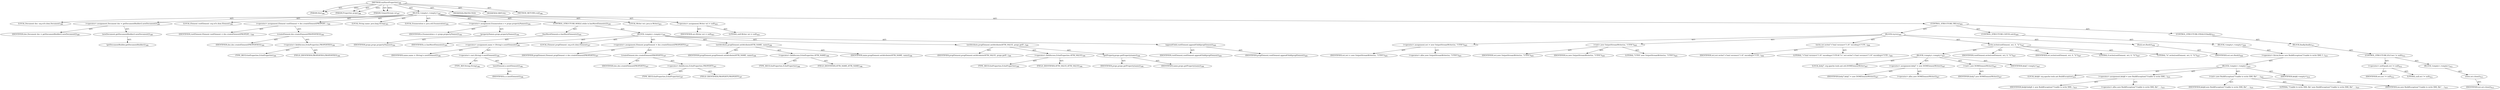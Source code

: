 digraph "xmlSaveProperties" {  
"111669149706" [label = <(METHOD,xmlSaveProperties)<SUB>386</SUB>> ]
"115964117011" [label = <(PARAM,this)<SUB>386</SUB>> ]
"115964117012" [label = <(PARAM,Properties props)<SUB>386</SUB>> ]
"115964117013" [label = <(PARAM,OutputStream os)<SUB>387</SUB>> ]
"25769803834" [label = <(BLOCK,&lt;empty&gt;,&lt;empty&gt;)<SUB>387</SUB>> ]
"94489280536" [label = <(LOCAL,Document doc: org.w3c.dom.Document)<SUB>389</SUB>> ]
"30064771256" [label = <(&lt;operator&gt;.assignment,Document doc = getDocumentBuilder().newDocument())<SUB>389</SUB>> ]
"68719476907" [label = <(IDENTIFIER,doc,Document doc = getDocumentBuilder().newDocument())<SUB>389</SUB>> ]
"30064771257" [label = <(newDocument,getDocumentBuilder().newDocument())<SUB>389</SUB>> ]
"30064771258" [label = <(getDocumentBuilder,getDocumentBuilder())<SUB>389</SUB>> ]
"94489280537" [label = <(LOCAL,Element rootElement: org.w3c.dom.Element)<SUB>390</SUB>> ]
"30064771259" [label = <(&lt;operator&gt;.assignment,Element rootElement = doc.createElement(PROPERT...)<SUB>390</SUB>> ]
"68719476908" [label = <(IDENTIFIER,rootElement,Element rootElement = doc.createElement(PROPERT...)<SUB>390</SUB>> ]
"30064771260" [label = <(createElement,doc.createElement(PROPERTIES))<SUB>390</SUB>> ]
"68719476909" [label = <(IDENTIFIER,doc,doc.createElement(PROPERTIES))<SUB>390</SUB>> ]
"30064771261" [label = <(&lt;operator&gt;.fieldAccess,EchoProperties.PROPERTIES)<SUB>390</SUB>> ]
"180388626433" [label = <(TYPE_REF,EchoProperties,EchoProperties)<SUB>390</SUB>> ]
"55834574889" [label = <(FIELD_IDENTIFIER,PROPERTIES,PROPERTIES)<SUB>390</SUB>> ]
"94489280538" [label = <(LOCAL,String name: java.lang.String)<SUB>393</SUB>> ]
"94489280539" [label = <(LOCAL,Enumeration e: java.util.Enumeration)<SUB>394</SUB>> ]
"30064771262" [label = <(&lt;operator&gt;.assignment,Enumeration e = props.propertyNames())<SUB>394</SUB>> ]
"68719476910" [label = <(IDENTIFIER,e,Enumeration e = props.propertyNames())<SUB>394</SUB>> ]
"30064771263" [label = <(propertyNames,props.propertyNames())<SUB>394</SUB>> ]
"68719476911" [label = <(IDENTIFIER,props,props.propertyNames())<SUB>394</SUB>> ]
"47244640297" [label = <(CONTROL_STRUCTURE,WHILE,while (e.hasMoreElements()))<SUB>395</SUB>> ]
"30064771264" [label = <(hasMoreElements,e.hasMoreElements())<SUB>395</SUB>> ]
"68719476912" [label = <(IDENTIFIER,e,e.hasMoreElements())<SUB>395</SUB>> ]
"25769803835" [label = <(BLOCK,&lt;empty&gt;,&lt;empty&gt;)<SUB>395</SUB>> ]
"30064771265" [label = <(&lt;operator&gt;.assignment,name = (String) e.nextElement())<SUB>396</SUB>> ]
"68719476913" [label = <(IDENTIFIER,name,name = (String) e.nextElement())<SUB>396</SUB>> ]
"30064771266" [label = <(&lt;operator&gt;.cast,(String) e.nextElement())<SUB>396</SUB>> ]
"180388626434" [label = <(TYPE_REF,String,String)<SUB>396</SUB>> ]
"30064771267" [label = <(nextElement,e.nextElement())<SUB>396</SUB>> ]
"68719476914" [label = <(IDENTIFIER,e,e.nextElement())<SUB>396</SUB>> ]
"94489280540" [label = <(LOCAL,Element propElement: org.w3c.dom.Element)<SUB>397</SUB>> ]
"30064771268" [label = <(&lt;operator&gt;.assignment,Element propElement = doc.createElement(PROPERTY))<SUB>397</SUB>> ]
"68719476915" [label = <(IDENTIFIER,propElement,Element propElement = doc.createElement(PROPERTY))<SUB>397</SUB>> ]
"30064771269" [label = <(createElement,doc.createElement(PROPERTY))<SUB>397</SUB>> ]
"68719476916" [label = <(IDENTIFIER,doc,doc.createElement(PROPERTY))<SUB>397</SUB>> ]
"30064771270" [label = <(&lt;operator&gt;.fieldAccess,EchoProperties.PROPERTY)<SUB>397</SUB>> ]
"180388626435" [label = <(TYPE_REF,EchoProperties,EchoProperties)<SUB>397</SUB>> ]
"55834574890" [label = <(FIELD_IDENTIFIER,PROPERTY,PROPERTY)<SUB>397</SUB>> ]
"30064771271" [label = <(setAttribute,propElement.setAttribute(ATTR_NAME, name))<SUB>398</SUB>> ]
"68719476917" [label = <(IDENTIFIER,propElement,propElement.setAttribute(ATTR_NAME, name))<SUB>398</SUB>> ]
"30064771272" [label = <(&lt;operator&gt;.fieldAccess,EchoProperties.ATTR_NAME)<SUB>398</SUB>> ]
"180388626436" [label = <(TYPE_REF,EchoProperties,EchoProperties)<SUB>398</SUB>> ]
"55834574891" [label = <(FIELD_IDENTIFIER,ATTR_NAME,ATTR_NAME)<SUB>398</SUB>> ]
"68719476918" [label = <(IDENTIFIER,name,propElement.setAttribute(ATTR_NAME, name))<SUB>398</SUB>> ]
"30064771273" [label = <(setAttribute,propElement.setAttribute(ATTR_VALUE, props.getP...)<SUB>399</SUB>> ]
"68719476919" [label = <(IDENTIFIER,propElement,propElement.setAttribute(ATTR_VALUE, props.getP...)<SUB>399</SUB>> ]
"30064771274" [label = <(&lt;operator&gt;.fieldAccess,EchoProperties.ATTR_VALUE)<SUB>399</SUB>> ]
"180388626437" [label = <(TYPE_REF,EchoProperties,EchoProperties)<SUB>399</SUB>> ]
"55834574892" [label = <(FIELD_IDENTIFIER,ATTR_VALUE,ATTR_VALUE)<SUB>399</SUB>> ]
"30064771275" [label = <(getProperty,props.getProperty(name))<SUB>399</SUB>> ]
"68719476920" [label = <(IDENTIFIER,props,props.getProperty(name))<SUB>399</SUB>> ]
"68719476921" [label = <(IDENTIFIER,name,props.getProperty(name))<SUB>399</SUB>> ]
"30064771276" [label = <(appendChild,rootElement.appendChild(propElement))<SUB>400</SUB>> ]
"68719476922" [label = <(IDENTIFIER,rootElement,rootElement.appendChild(propElement))<SUB>400</SUB>> ]
"68719476923" [label = <(IDENTIFIER,propElement,rootElement.appendChild(propElement))<SUB>400</SUB>> ]
"94489280541" [label = <(LOCAL,Writer wri: java.io.Writer)<SUB>403</SUB>> ]
"30064771277" [label = <(&lt;operator&gt;.assignment,Writer wri = null)<SUB>403</SUB>> ]
"68719476924" [label = <(IDENTIFIER,wri,Writer wri = null)<SUB>403</SUB>> ]
"90194313235" [label = <(LITERAL,null,Writer wri = null)<SUB>403</SUB>> ]
"47244640298" [label = <(CONTROL_STRUCTURE,TRY,try)<SUB>404</SUB>> ]
"25769803836" [label = <(BLOCK,try,try)<SUB>404</SUB>> ]
"30064771278" [label = <(&lt;operator&gt;.assignment,wri = new OutputStreamWriter(os, &quot;UTF8&quot;))<SUB>405</SUB>> ]
"68719476925" [label = <(IDENTIFIER,wri,wri = new OutputStreamWriter(os, &quot;UTF8&quot;))<SUB>405</SUB>> ]
"30064771279" [label = <(&lt;operator&gt;.alloc,new OutputStreamWriter(os, &quot;UTF8&quot;))<SUB>405</SUB>> ]
"30064771280" [label = <(&lt;init&gt;,new OutputStreamWriter(os, &quot;UTF8&quot;))<SUB>405</SUB>> ]
"68719476926" [label = <(IDENTIFIER,wri,new OutputStreamWriter(os, &quot;UTF8&quot;))<SUB>405</SUB>> ]
"68719476927" [label = <(IDENTIFIER,os,new OutputStreamWriter(os, &quot;UTF8&quot;))<SUB>405</SUB>> ]
"90194313236" [label = <(LITERAL,&quot;UTF8&quot;,new OutputStreamWriter(os, &quot;UTF8&quot;))<SUB>405</SUB>> ]
"30064771281" [label = <(write,wri.write(&quot;&lt;?xml version=\&quot;1.0\&quot; encoding=\&quot;UTF...)<SUB>406</SUB>> ]
"68719476928" [label = <(IDENTIFIER,wri,wri.write(&quot;&lt;?xml version=\&quot;1.0\&quot; encoding=\&quot;UTF...)<SUB>406</SUB>> ]
"90194313237" [label = <(LITERAL,&quot;&lt;?xml version=\&quot;1.0\&quot; encoding=\&quot;UTF-8\&quot;?&gt;&quot;,wri.write(&quot;&lt;?xml version=\&quot;1.0\&quot; encoding=\&quot;UTF...)<SUB>406</SUB>> ]
"30064771282" [label = <(write,write(rootElement, wri, 0, &quot;\t&quot;))<SUB>407</SUB>> ]
"25769803837" [label = <(BLOCK,&lt;empty&gt;,&lt;empty&gt;)<SUB>407</SUB>> ]
"94489280542" [label = <(LOCAL,$obj7: org.apache.tools.ant.util.DOMElementWriter)<SUB>407</SUB>> ]
"30064771283" [label = <(&lt;operator&gt;.assignment,$obj7 = new DOMElementWriter())<SUB>407</SUB>> ]
"68719476929" [label = <(IDENTIFIER,$obj7,$obj7 = new DOMElementWriter())<SUB>407</SUB>> ]
"30064771284" [label = <(&lt;operator&gt;.alloc,new DOMElementWriter())<SUB>407</SUB>> ]
"30064771285" [label = <(&lt;init&gt;,new DOMElementWriter())<SUB>407</SUB>> ]
"68719476930" [label = <(IDENTIFIER,$obj7,new DOMElementWriter())<SUB>407</SUB>> ]
"68719476931" [label = <(IDENTIFIER,$obj7,&lt;empty&gt;)<SUB>407</SUB>> ]
"68719476932" [label = <(IDENTIFIER,rootElement,write(rootElement, wri, 0, &quot;\t&quot;))<SUB>407</SUB>> ]
"68719476933" [label = <(IDENTIFIER,wri,write(rootElement, wri, 0, &quot;\t&quot;))<SUB>407</SUB>> ]
"90194313238" [label = <(LITERAL,0,write(rootElement, wri, 0, &quot;\t&quot;))<SUB>407</SUB>> ]
"90194313239" [label = <(LITERAL,&quot;\t&quot;,write(rootElement, wri, 0, &quot;\t&quot;))<SUB>407</SUB>> ]
"30064771286" [label = <(flush,wri.flush())<SUB>408</SUB>> ]
"68719476934" [label = <(IDENTIFIER,wri,wri.flush())<SUB>408</SUB>> ]
"47244640299" [label = <(CONTROL_STRUCTURE,CATCH,catch)<SUB>409</SUB>> ]
"25769803838" [label = <(BLOCK,&lt;empty&gt;,&lt;empty&gt;)<SUB>409</SUB>> ]
"30064771287" [label = <(&lt;operator&gt;.throw,throw new BuildException(&quot;Unable to write XML f...)<SUB>410</SUB>> ]
"25769803839" [label = <(BLOCK,&lt;empty&gt;,&lt;empty&gt;)<SUB>410</SUB>> ]
"94489280543" [label = <(LOCAL,$obj8: org.apache.tools.ant.BuildException)<SUB>410</SUB>> ]
"30064771288" [label = <(&lt;operator&gt;.assignment,$obj8 = new BuildException(&quot;Unable to write XML...)<SUB>410</SUB>> ]
"68719476935" [label = <(IDENTIFIER,$obj8,$obj8 = new BuildException(&quot;Unable to write XML...)<SUB>410</SUB>> ]
"30064771289" [label = <(&lt;operator&gt;.alloc,new BuildException(&quot;Unable to write XML file&quot;, ...)<SUB>410</SUB>> ]
"30064771290" [label = <(&lt;init&gt;,new BuildException(&quot;Unable to write XML file&quot;, ...)<SUB>410</SUB>> ]
"68719476936" [label = <(IDENTIFIER,$obj8,new BuildException(&quot;Unable to write XML file&quot;, ...)<SUB>410</SUB>> ]
"90194313240" [label = <(LITERAL,&quot;Unable to write XML file&quot;,new BuildException(&quot;Unable to write XML file&quot;, ...)<SUB>410</SUB>> ]
"68719476937" [label = <(IDENTIFIER,ioe,new BuildException(&quot;Unable to write XML file&quot;, ...)<SUB>410</SUB>> ]
"68719476938" [label = <(IDENTIFIER,$obj8,&lt;empty&gt;)<SUB>410</SUB>> ]
"47244640300" [label = <(CONTROL_STRUCTURE,FINALLY,finally)<SUB>411</SUB>> ]
"25769803840" [label = <(BLOCK,finally,finally)<SUB>411</SUB>> ]
"47244640301" [label = <(CONTROL_STRUCTURE,IF,if (wri != null))<SUB>412</SUB>> ]
"30064771291" [label = <(&lt;operator&gt;.notEquals,wri != null)<SUB>412</SUB>> ]
"68719476939" [label = <(IDENTIFIER,wri,wri != null)<SUB>412</SUB>> ]
"90194313241" [label = <(LITERAL,null,wri != null)<SUB>412</SUB>> ]
"25769803841" [label = <(BLOCK,&lt;empty&gt;,&lt;empty&gt;)<SUB>412</SUB>> ]
"30064771292" [label = <(close,wri.close())<SUB>413</SUB>> ]
"68719476940" [label = <(IDENTIFIER,wri,wri.close())<SUB>413</SUB>> ]
"133143986211" [label = <(MODIFIER,PROTECTED)> ]
"133143986212" [label = <(MODIFIER,VIRTUAL)> ]
"128849018890" [label = <(METHOD_RETURN,void)<SUB>386</SUB>> ]
  "111669149706" -> "115964117011"  [ label = "AST: "] 
  "111669149706" -> "115964117012"  [ label = "AST: "] 
  "111669149706" -> "115964117013"  [ label = "AST: "] 
  "111669149706" -> "25769803834"  [ label = "AST: "] 
  "111669149706" -> "133143986211"  [ label = "AST: "] 
  "111669149706" -> "133143986212"  [ label = "AST: "] 
  "111669149706" -> "128849018890"  [ label = "AST: "] 
  "25769803834" -> "94489280536"  [ label = "AST: "] 
  "25769803834" -> "30064771256"  [ label = "AST: "] 
  "25769803834" -> "94489280537"  [ label = "AST: "] 
  "25769803834" -> "30064771259"  [ label = "AST: "] 
  "25769803834" -> "94489280538"  [ label = "AST: "] 
  "25769803834" -> "94489280539"  [ label = "AST: "] 
  "25769803834" -> "30064771262"  [ label = "AST: "] 
  "25769803834" -> "47244640297"  [ label = "AST: "] 
  "25769803834" -> "94489280541"  [ label = "AST: "] 
  "25769803834" -> "30064771277"  [ label = "AST: "] 
  "25769803834" -> "47244640298"  [ label = "AST: "] 
  "30064771256" -> "68719476907"  [ label = "AST: "] 
  "30064771256" -> "30064771257"  [ label = "AST: "] 
  "30064771257" -> "30064771258"  [ label = "AST: "] 
  "30064771259" -> "68719476908"  [ label = "AST: "] 
  "30064771259" -> "30064771260"  [ label = "AST: "] 
  "30064771260" -> "68719476909"  [ label = "AST: "] 
  "30064771260" -> "30064771261"  [ label = "AST: "] 
  "30064771261" -> "180388626433"  [ label = "AST: "] 
  "30064771261" -> "55834574889"  [ label = "AST: "] 
  "30064771262" -> "68719476910"  [ label = "AST: "] 
  "30064771262" -> "30064771263"  [ label = "AST: "] 
  "30064771263" -> "68719476911"  [ label = "AST: "] 
  "47244640297" -> "30064771264"  [ label = "AST: "] 
  "47244640297" -> "25769803835"  [ label = "AST: "] 
  "30064771264" -> "68719476912"  [ label = "AST: "] 
  "25769803835" -> "30064771265"  [ label = "AST: "] 
  "25769803835" -> "94489280540"  [ label = "AST: "] 
  "25769803835" -> "30064771268"  [ label = "AST: "] 
  "25769803835" -> "30064771271"  [ label = "AST: "] 
  "25769803835" -> "30064771273"  [ label = "AST: "] 
  "25769803835" -> "30064771276"  [ label = "AST: "] 
  "30064771265" -> "68719476913"  [ label = "AST: "] 
  "30064771265" -> "30064771266"  [ label = "AST: "] 
  "30064771266" -> "180388626434"  [ label = "AST: "] 
  "30064771266" -> "30064771267"  [ label = "AST: "] 
  "30064771267" -> "68719476914"  [ label = "AST: "] 
  "30064771268" -> "68719476915"  [ label = "AST: "] 
  "30064771268" -> "30064771269"  [ label = "AST: "] 
  "30064771269" -> "68719476916"  [ label = "AST: "] 
  "30064771269" -> "30064771270"  [ label = "AST: "] 
  "30064771270" -> "180388626435"  [ label = "AST: "] 
  "30064771270" -> "55834574890"  [ label = "AST: "] 
  "30064771271" -> "68719476917"  [ label = "AST: "] 
  "30064771271" -> "30064771272"  [ label = "AST: "] 
  "30064771271" -> "68719476918"  [ label = "AST: "] 
  "30064771272" -> "180388626436"  [ label = "AST: "] 
  "30064771272" -> "55834574891"  [ label = "AST: "] 
  "30064771273" -> "68719476919"  [ label = "AST: "] 
  "30064771273" -> "30064771274"  [ label = "AST: "] 
  "30064771273" -> "30064771275"  [ label = "AST: "] 
  "30064771274" -> "180388626437"  [ label = "AST: "] 
  "30064771274" -> "55834574892"  [ label = "AST: "] 
  "30064771275" -> "68719476920"  [ label = "AST: "] 
  "30064771275" -> "68719476921"  [ label = "AST: "] 
  "30064771276" -> "68719476922"  [ label = "AST: "] 
  "30064771276" -> "68719476923"  [ label = "AST: "] 
  "30064771277" -> "68719476924"  [ label = "AST: "] 
  "30064771277" -> "90194313235"  [ label = "AST: "] 
  "47244640298" -> "25769803836"  [ label = "AST: "] 
  "47244640298" -> "47244640299"  [ label = "AST: "] 
  "47244640298" -> "47244640300"  [ label = "AST: "] 
  "25769803836" -> "30064771278"  [ label = "AST: "] 
  "25769803836" -> "30064771280"  [ label = "AST: "] 
  "25769803836" -> "30064771281"  [ label = "AST: "] 
  "25769803836" -> "30064771282"  [ label = "AST: "] 
  "25769803836" -> "30064771286"  [ label = "AST: "] 
  "30064771278" -> "68719476925"  [ label = "AST: "] 
  "30064771278" -> "30064771279"  [ label = "AST: "] 
  "30064771280" -> "68719476926"  [ label = "AST: "] 
  "30064771280" -> "68719476927"  [ label = "AST: "] 
  "30064771280" -> "90194313236"  [ label = "AST: "] 
  "30064771281" -> "68719476928"  [ label = "AST: "] 
  "30064771281" -> "90194313237"  [ label = "AST: "] 
  "30064771282" -> "25769803837"  [ label = "AST: "] 
  "30064771282" -> "68719476932"  [ label = "AST: "] 
  "30064771282" -> "68719476933"  [ label = "AST: "] 
  "30064771282" -> "90194313238"  [ label = "AST: "] 
  "30064771282" -> "90194313239"  [ label = "AST: "] 
  "25769803837" -> "94489280542"  [ label = "AST: "] 
  "25769803837" -> "30064771283"  [ label = "AST: "] 
  "25769803837" -> "30064771285"  [ label = "AST: "] 
  "25769803837" -> "68719476931"  [ label = "AST: "] 
  "30064771283" -> "68719476929"  [ label = "AST: "] 
  "30064771283" -> "30064771284"  [ label = "AST: "] 
  "30064771285" -> "68719476930"  [ label = "AST: "] 
  "30064771286" -> "68719476934"  [ label = "AST: "] 
  "47244640299" -> "25769803838"  [ label = "AST: "] 
  "25769803838" -> "30064771287"  [ label = "AST: "] 
  "30064771287" -> "25769803839"  [ label = "AST: "] 
  "25769803839" -> "94489280543"  [ label = "AST: "] 
  "25769803839" -> "30064771288"  [ label = "AST: "] 
  "25769803839" -> "30064771290"  [ label = "AST: "] 
  "25769803839" -> "68719476938"  [ label = "AST: "] 
  "30064771288" -> "68719476935"  [ label = "AST: "] 
  "30064771288" -> "30064771289"  [ label = "AST: "] 
  "30064771290" -> "68719476936"  [ label = "AST: "] 
  "30064771290" -> "90194313240"  [ label = "AST: "] 
  "30064771290" -> "68719476937"  [ label = "AST: "] 
  "47244640300" -> "25769803840"  [ label = "AST: "] 
  "25769803840" -> "47244640301"  [ label = "AST: "] 
  "47244640301" -> "30064771291"  [ label = "AST: "] 
  "47244640301" -> "25769803841"  [ label = "AST: "] 
  "30064771291" -> "68719476939"  [ label = "AST: "] 
  "30064771291" -> "90194313241"  [ label = "AST: "] 
  "25769803841" -> "30064771292"  [ label = "AST: "] 
  "30064771292" -> "68719476940"  [ label = "AST: "] 
  "111669149706" -> "115964117011"  [ label = "DDG: "] 
  "111669149706" -> "115964117012"  [ label = "DDG: "] 
  "111669149706" -> "115964117013"  [ label = "DDG: "] 
}
